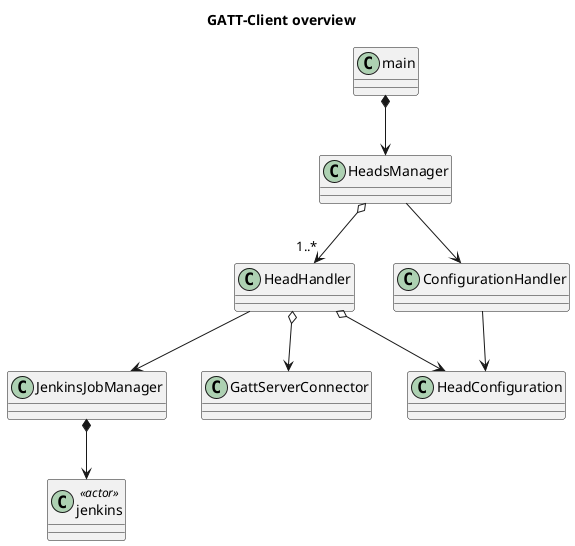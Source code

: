 @startuml "GATT-Client_overview"
skinparam classAttributeIconSize 0
title GATT-Client overview

class jenkins <<actor>>

HeadHandler --> JenkinsJobManager
HeadHandler o--> HeadConfiguration
HeadHandler o--> GattServerConnector
JenkinsJobManager *--> jenkins
HeadsManager o--> "1..*" HeadHandler

main *--> HeadsManager
HeadsManager --> ConfigurationHandler
ConfigurationHandler --> HeadConfiguration

@enduml